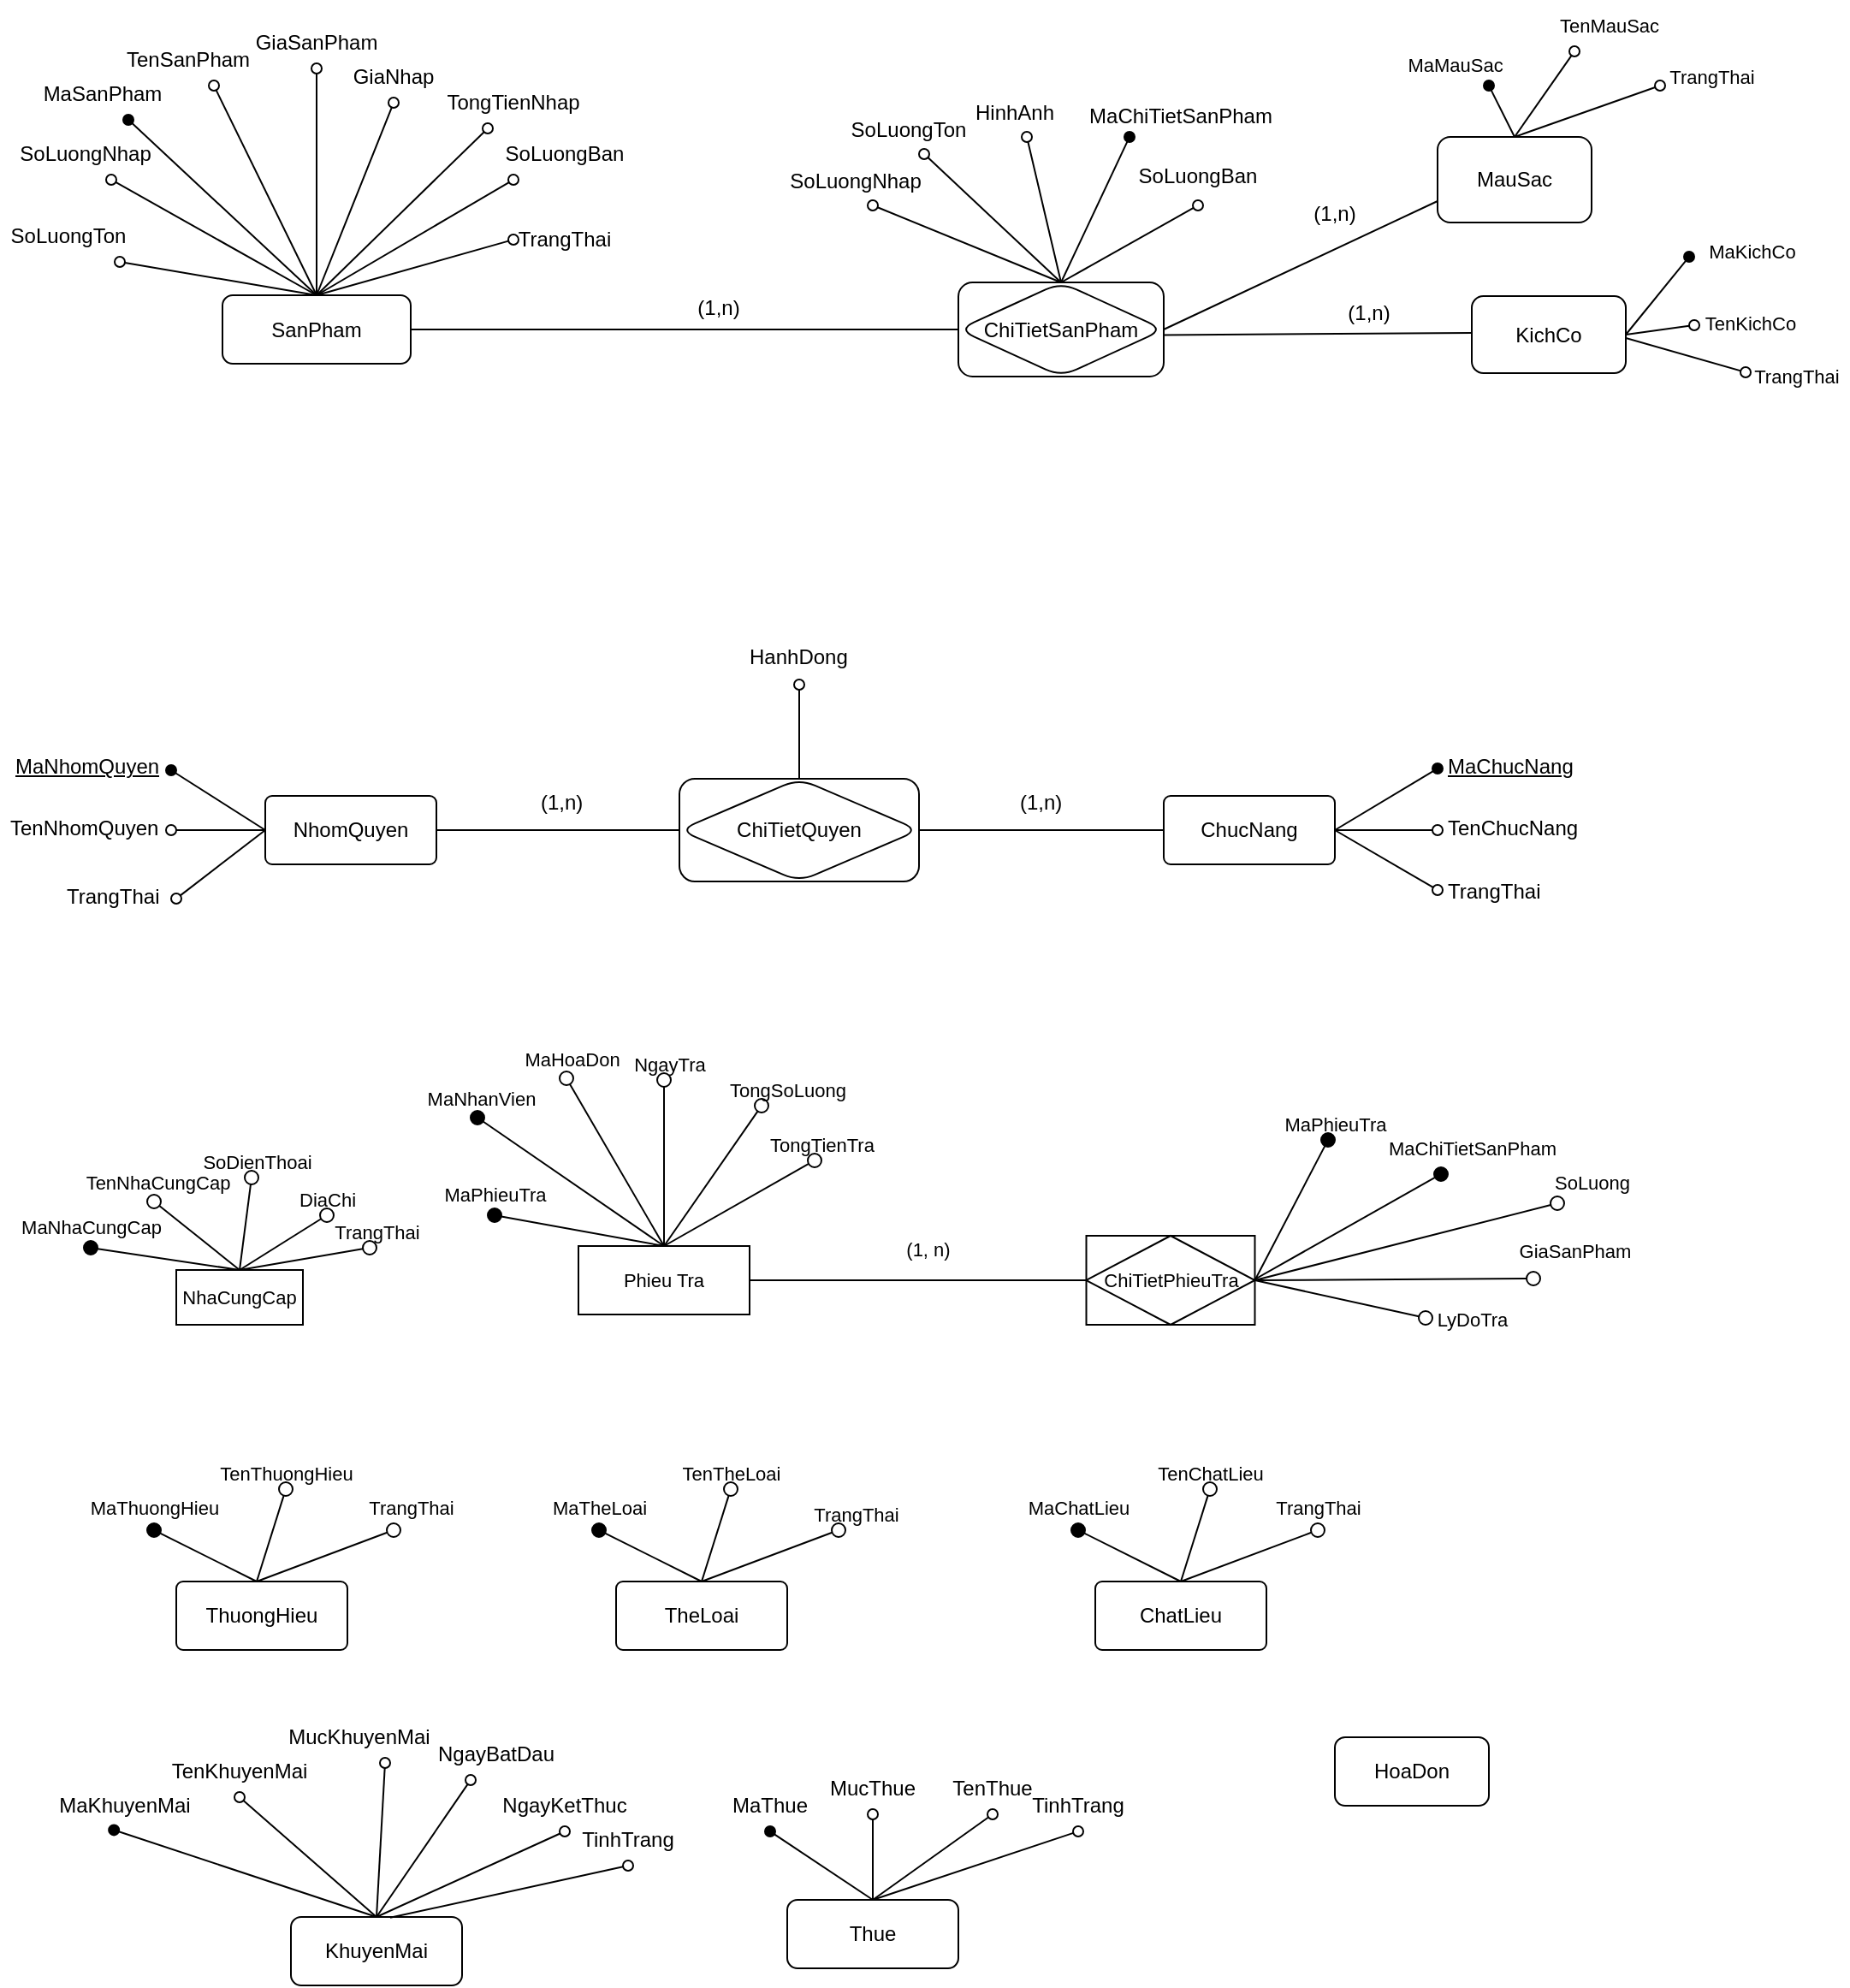 <mxfile version="22.0.4" type="github">
  <diagram name="Trang-1" id="Xd1AOr_UmLfEILBJ7lOX">
    <mxGraphModel dx="1833" dy="559" grid="1" gridSize="10" guides="1" tooltips="1" connect="1" arrows="1" fold="1" page="1" pageScale="1" pageWidth="827" pageHeight="1169" math="0" shadow="0">
      <root>
        <mxCell id="0" />
        <mxCell id="1" parent="0" />
        <mxCell id="PM242X6e5oSsGlfuOUJ1-1" value="SanPham" style="rounded=1;whiteSpace=wrap;html=1;" parent="1" vertex="1">
          <mxGeometry x="-680" y="242.5" width="110" height="40" as="geometry" />
        </mxCell>
        <mxCell id="PM242X6e5oSsGlfuOUJ1-13" value="" style="endArrow=none;html=1;rounded=0;exitX=0.75;exitY=1;exitDx=0;exitDy=0;entryX=0.5;entryY=0;entryDx=0;entryDy=0;endFill=0;startArrow=oval;startFill=1;" parent="1" source="pC0Z1oo3ewKHqse8sjFG-4" target="PM242X6e5oSsGlfuOUJ1-1" edge="1">
          <mxGeometry width="50" height="50" relative="1" as="geometry">
            <mxPoint x="-685" y="135" as="sourcePoint" />
            <mxPoint x="-340" y="170" as="targetPoint" />
          </mxGeometry>
        </mxCell>
        <mxCell id="PM242X6e5oSsGlfuOUJ1-14" value="" style="endArrow=oval;html=1;rounded=0;exitX=0.5;exitY=0;exitDx=0;exitDy=0;entryX=0.75;entryY=1;entryDx=0;entryDy=0;endFill=0;startArrow=none;startFill=0;" parent="1" source="PM242X6e5oSsGlfuOUJ1-1" target="pC0Z1oo3ewKHqse8sjFG-5" edge="1">
          <mxGeometry width="50" height="50" relative="1" as="geometry">
            <mxPoint x="-390" y="220" as="sourcePoint" />
            <mxPoint x="-685" y="120" as="targetPoint" />
          </mxGeometry>
        </mxCell>
        <mxCell id="PM242X6e5oSsGlfuOUJ1-15" value="" style="endArrow=oval;html=1;rounded=0;exitX=0.5;exitY=0;exitDx=0;exitDy=0;endFill=0;entryX=0.5;entryY=1;entryDx=0;entryDy=0;" parent="1" source="PM242X6e5oSsGlfuOUJ1-1" target="pC0Z1oo3ewKHqse8sjFG-6" edge="1">
          <mxGeometry width="50" height="50" relative="1" as="geometry">
            <mxPoint x="-390" y="220" as="sourcePoint" />
            <mxPoint x="-630" y="120" as="targetPoint" />
          </mxGeometry>
        </mxCell>
        <mxCell id="PM242X6e5oSsGlfuOUJ1-16" value="" style="endArrow=none;html=1;rounded=0;exitX=0.75;exitY=1;exitDx=0;exitDy=0;entryX=0.5;entryY=0;entryDx=0;entryDy=0;endFill=0;startArrow=oval;startFill=0;" parent="1" source="pC0Z1oo3ewKHqse8sjFG-3" target="PM242X6e5oSsGlfuOUJ1-1" edge="1">
          <mxGeometry width="50" height="50" relative="1" as="geometry">
            <mxPoint x="-694" y="160" as="sourcePoint" />
            <mxPoint x="-340" y="170" as="targetPoint" />
          </mxGeometry>
        </mxCell>
        <mxCell id="PM242X6e5oSsGlfuOUJ1-17" value="" style="endArrow=oval;html=1;rounded=0;exitX=0.5;exitY=0;exitDx=0;exitDy=0;entryX=0.5;entryY=1;entryDx=0;entryDy=0;endFill=0;" parent="1" source="PM242X6e5oSsGlfuOUJ1-1" target="pC0Z1oo3ewKHqse8sjFG-7" edge="1">
          <mxGeometry width="50" height="50" relative="1" as="geometry">
            <mxPoint x="-390" y="220" as="sourcePoint" />
            <mxPoint x="-584.749" y="130.678" as="targetPoint" />
          </mxGeometry>
        </mxCell>
        <mxCell id="PM242X6e5oSsGlfuOUJ1-18" value="" style="endArrow=oval;html=1;rounded=0;exitX=0.5;exitY=0;exitDx=0;exitDy=0;entryX=0;entryY=1;entryDx=0;entryDy=0;endFill=0;" parent="1" source="PM242X6e5oSsGlfuOUJ1-1" target="pC0Z1oo3ewKHqse8sjFG-9" edge="1">
          <mxGeometry width="50" height="50" relative="1" as="geometry">
            <mxPoint x="-390" y="220" as="sourcePoint" />
            <mxPoint x="-510" y="160" as="targetPoint" />
          </mxGeometry>
        </mxCell>
        <mxCell id="PM242X6e5oSsGlfuOUJ1-20" value="" style="endArrow=oval;html=1;rounded=0;entryX=0.25;entryY=1;entryDx=0;entryDy=0;endFill=0;exitX=0.5;exitY=0;exitDx=0;exitDy=0;" parent="1" source="PM242X6e5oSsGlfuOUJ1-1" target="pC0Z1oo3ewKHqse8sjFG-8" edge="1">
          <mxGeometry width="50" height="50" relative="1" as="geometry">
            <mxPoint x="-610" y="220" as="sourcePoint" />
            <mxPoint x="-538.87" y="150.178" as="targetPoint" />
          </mxGeometry>
        </mxCell>
        <mxCell id="PM242X6e5oSsGlfuOUJ1-21" value="" style="endArrow=oval;html=1;rounded=0;exitX=0.5;exitY=0;exitDx=0;exitDy=0;entryX=1;entryY=1;entryDx=0;entryDy=0;endFill=0;startArrow=none;startFill=0;" parent="1" source="PM242X6e5oSsGlfuOUJ1-1" target="pC0Z1oo3ewKHqse8sjFG-2" edge="1">
          <mxGeometry width="50" height="50" relative="1" as="geometry">
            <mxPoint x="-360" y="220" as="sourcePoint" />
            <mxPoint x="-730" y="215" as="targetPoint" />
          </mxGeometry>
        </mxCell>
        <mxCell id="PM242X6e5oSsGlfuOUJ1-23" value="" style="endArrow=oval;html=1;rounded=0;exitX=0.5;exitY=0;exitDx=0;exitDy=0;entryX=0;entryY=0.5;entryDx=0;entryDy=0;endFill=0;" parent="1" source="PM242X6e5oSsGlfuOUJ1-1" target="pC0Z1oo3ewKHqse8sjFG-10" edge="1">
          <mxGeometry width="50" height="50" relative="1" as="geometry">
            <mxPoint x="-360" y="220" as="sourcePoint" />
            <mxPoint x="-510" y="205" as="targetPoint" />
          </mxGeometry>
        </mxCell>
        <mxCell id="eqwP9qiOAaN0ATWlcKP6-10" style="edgeStyle=none;shape=connector;rounded=0;orthogonalLoop=1;jettySize=auto;html=1;exitX=1;exitY=0.75;exitDx=0;exitDy=0;entryX=0;entryY=0.5;entryDx=0;entryDy=0;labelBackgroundColor=default;strokeColor=default;align=center;verticalAlign=middle;fontFamily=Helvetica;fontSize=11;fontColor=default;endArrow=none;endFill=0;" parent="1" edge="1">
          <mxGeometry relative="1" as="geometry">
            <mxPoint x="-130" y="265.75" as="sourcePoint" />
            <mxPoint x="50" y="264.5" as="targetPoint" />
          </mxGeometry>
        </mxCell>
        <mxCell id="PM242X6e5oSsGlfuOUJ1-24" value="" style="rounded=1;whiteSpace=wrap;html=1;" parent="1" vertex="1">
          <mxGeometry x="-250" y="235" width="120" height="55" as="geometry" />
        </mxCell>
        <mxCell id="PM242X6e5oSsGlfuOUJ1-26" value="" style="endArrow=oval;html=1;rounded=0;exitX=0.5;exitY=0;exitDx=0;exitDy=0;endFill=0;" parent="1" source="PM242X6e5oSsGlfuOUJ1-24" edge="1">
          <mxGeometry width="50" height="50" relative="1" as="geometry">
            <mxPoint x="-510" y="322.5" as="sourcePoint" />
            <mxPoint x="-210" y="150" as="targetPoint" />
          </mxGeometry>
        </mxCell>
        <mxCell id="PM242X6e5oSsGlfuOUJ1-28" value="" style="endArrow=oval;html=1;rounded=0;exitX=0.5;exitY=0;exitDx=0;exitDy=0;endFill=0;" parent="1" source="PM242X6e5oSsGlfuOUJ1-24" edge="1">
          <mxGeometry width="50" height="50" relative="1" as="geometry">
            <mxPoint x="-360" y="202.5" as="sourcePoint" />
            <mxPoint x="-270" y="160" as="targetPoint" />
          </mxGeometry>
        </mxCell>
        <mxCell id="PM242X6e5oSsGlfuOUJ1-30" value="" style="endArrow=oval;html=1;rounded=0;exitX=0.5;exitY=0;exitDx=0;exitDy=0;endFill=0;" parent="1" source="PM242X6e5oSsGlfuOUJ1-24" edge="1">
          <mxGeometry width="50" height="50" relative="1" as="geometry">
            <mxPoint x="-470" y="162.5" as="sourcePoint" />
            <mxPoint x="-110" y="190" as="targetPoint" />
          </mxGeometry>
        </mxCell>
        <mxCell id="PM242X6e5oSsGlfuOUJ1-32" value="" style="endArrow=oval;html=1;rounded=0;exitX=0.5;exitY=0;exitDx=0;exitDy=0;endFill=0;" parent="1" source="PM242X6e5oSsGlfuOUJ1-24" edge="1">
          <mxGeometry width="50" height="50" relative="1" as="geometry">
            <mxPoint x="-470" y="162.5" as="sourcePoint" />
            <mxPoint x="-300" y="190" as="targetPoint" />
          </mxGeometry>
        </mxCell>
        <mxCell id="eqwP9qiOAaN0ATWlcKP6-11" style="edgeStyle=none;shape=connector;rounded=0;orthogonalLoop=1;jettySize=auto;html=1;exitX=1;exitY=0.5;exitDx=0;exitDy=0;entryX=0;entryY=0.75;entryDx=0;entryDy=0;labelBackgroundColor=default;strokeColor=default;align=center;verticalAlign=middle;fontFamily=Helvetica;fontSize=11;fontColor=default;endArrow=none;endFill=0;" parent="1" source="PM242X6e5oSsGlfuOUJ1-34" target="eqwP9qiOAaN0ATWlcKP6-1" edge="1">
          <mxGeometry relative="1" as="geometry" />
        </mxCell>
        <mxCell id="PM242X6e5oSsGlfuOUJ1-34" value="ChiTietSanPham" style="rhombus;whiteSpace=wrap;html=1;rounded=1;" parent="1" vertex="1">
          <mxGeometry x="-250" y="235" width="120" height="55" as="geometry" />
        </mxCell>
        <mxCell id="eqwP9qiOAaN0ATWlcKP6-12" style="edgeStyle=none;shape=connector;rounded=0;orthogonalLoop=1;jettySize=auto;html=1;labelBackgroundColor=default;strokeColor=default;align=center;verticalAlign=middle;fontFamily=Helvetica;fontSize=11;fontColor=default;endArrow=none;endFill=0;startArrow=oval;startFill=1;entryX=0.5;entryY=0;entryDx=0;entryDy=0;" parent="1" target="eqwP9qiOAaN0ATWlcKP6-1" edge="1">
          <mxGeometry relative="1" as="geometry">
            <mxPoint x="60" y="120" as="sourcePoint" />
          </mxGeometry>
        </mxCell>
        <mxCell id="eqwP9qiOAaN0ATWlcKP6-13" style="edgeStyle=none;shape=connector;rounded=0;orthogonalLoop=1;jettySize=auto;html=1;labelBackgroundColor=default;strokeColor=default;align=center;verticalAlign=middle;fontFamily=Helvetica;fontSize=11;fontColor=default;endArrow=none;endFill=0;startArrow=oval;startFill=0;entryX=0.5;entryY=0;entryDx=0;entryDy=0;" parent="1" target="eqwP9qiOAaN0ATWlcKP6-1" edge="1">
          <mxGeometry relative="1" as="geometry">
            <mxPoint x="110" y="100" as="sourcePoint" />
            <Array as="points" />
          </mxGeometry>
        </mxCell>
        <mxCell id="eqwP9qiOAaN0ATWlcKP6-14" style="edgeStyle=none;shape=connector;rounded=0;orthogonalLoop=1;jettySize=auto;html=1;labelBackgroundColor=default;strokeColor=default;align=center;verticalAlign=middle;fontFamily=Helvetica;fontSize=11;fontColor=default;endArrow=none;endFill=0;startArrow=oval;startFill=0;entryX=0.5;entryY=0;entryDx=0;entryDy=0;" parent="1" edge="1" target="eqwP9qiOAaN0ATWlcKP6-1">
          <mxGeometry relative="1" as="geometry">
            <mxPoint x="110" y="150" as="targetPoint" />
            <mxPoint x="160" y="120" as="sourcePoint" />
          </mxGeometry>
        </mxCell>
        <mxCell id="eqwP9qiOAaN0ATWlcKP6-1" value="MauSac" style="rounded=1;whiteSpace=wrap;html=1;" parent="1" vertex="1">
          <mxGeometry x="30" y="150" width="90" height="50" as="geometry" />
        </mxCell>
        <mxCell id="eqwP9qiOAaN0ATWlcKP6-15" style="edgeStyle=none;shape=connector;rounded=0;orthogonalLoop=1;jettySize=auto;html=1;labelBackgroundColor=default;strokeColor=default;align=center;verticalAlign=middle;fontFamily=Helvetica;fontSize=11;fontColor=default;endArrow=none;endFill=0;startArrow=oval;startFill=1;entryX=1;entryY=0.5;entryDx=0;entryDy=0;" parent="1" target="eqwP9qiOAaN0ATWlcKP6-2" edge="1">
          <mxGeometry relative="1" as="geometry">
            <mxPoint x="177" y="220" as="sourcePoint" />
            <mxPoint x="137" y="245" as="targetPoint" />
          </mxGeometry>
        </mxCell>
        <mxCell id="eqwP9qiOAaN0ATWlcKP6-16" style="edgeStyle=none;shape=connector;rounded=0;orthogonalLoop=1;jettySize=auto;html=1;labelBackgroundColor=default;strokeColor=default;align=center;verticalAlign=middle;fontFamily=Helvetica;fontSize=11;fontColor=default;endArrow=none;endFill=0;startArrow=oval;startFill=0;entryX=1;entryY=0.5;entryDx=0;entryDy=0;" parent="1" target="eqwP9qiOAaN0ATWlcKP6-2" edge="1">
          <mxGeometry relative="1" as="geometry">
            <mxPoint x="180" y="260" as="sourcePoint" />
          </mxGeometry>
        </mxCell>
        <mxCell id="eqwP9qiOAaN0ATWlcKP6-17" style="edgeStyle=none;shape=connector;rounded=0;orthogonalLoop=1;jettySize=auto;html=1;labelBackgroundColor=default;strokeColor=default;align=center;verticalAlign=middle;fontFamily=Helvetica;fontSize=11;fontColor=default;endArrow=none;endFill=0;startArrow=oval;startFill=0;entryX=1;entryY=0.5;entryDx=0;entryDy=0;" parent="1" target="eqwP9qiOAaN0ATWlcKP6-2" edge="1">
          <mxGeometry relative="1" as="geometry">
            <mxPoint x="210" y="287.5" as="sourcePoint" />
            <Array as="points">
              <mxPoint x="140" y="267.5" />
            </Array>
            <mxPoint x="150" y="267.5" as="targetPoint" />
          </mxGeometry>
        </mxCell>
        <mxCell id="eqwP9qiOAaN0ATWlcKP6-2" value="KichCo" style="rounded=1;whiteSpace=wrap;html=1;" parent="1" vertex="1">
          <mxGeometry x="50" y="243" width="90" height="45" as="geometry" />
        </mxCell>
        <mxCell id="eqwP9qiOAaN0ATWlcKP6-18" value="MaKichCo" style="text;html=1;strokeColor=none;fillColor=none;align=center;verticalAlign=middle;whiteSpace=wrap;rounded=0;fontSize=11;fontFamily=Helvetica;fontColor=default;" parent="1" vertex="1">
          <mxGeometry x="184" y="202" width="60" height="30" as="geometry" />
        </mxCell>
        <mxCell id="eqwP9qiOAaN0ATWlcKP6-19" value="TrangThai" style="text;html=1;strokeColor=none;fillColor=none;align=center;verticalAlign=middle;whiteSpace=wrap;rounded=0;fontSize=11;fontFamily=Helvetica;fontColor=default;" parent="1" vertex="1">
          <mxGeometry x="210" y="275" width="60" height="30" as="geometry" />
        </mxCell>
        <mxCell id="eqwP9qiOAaN0ATWlcKP6-20" value="TenKichCo" style="text;html=1;strokeColor=none;fillColor=none;align=center;verticalAlign=middle;whiteSpace=wrap;rounded=0;fontSize=11;fontFamily=Helvetica;fontColor=default;" parent="1" vertex="1">
          <mxGeometry x="183" y="243.5" width="60" height="30" as="geometry" />
        </mxCell>
        <mxCell id="eqwP9qiOAaN0ATWlcKP6-22" value="MaMauSac" style="text;html=1;align=center;verticalAlign=middle;resizable=0;points=[];autosize=1;strokeColor=none;fillColor=none;fontSize=11;fontFamily=Helvetica;fontColor=default;" parent="1" vertex="1">
          <mxGeometry y="92.5" width="80" height="30" as="geometry" />
        </mxCell>
        <mxCell id="eqwP9qiOAaN0ATWlcKP6-23" value="TenMauSac" style="text;html=1;align=center;verticalAlign=middle;resizable=0;points=[];autosize=1;strokeColor=none;fillColor=none;fontSize=11;fontFamily=Helvetica;fontColor=default;" parent="1" vertex="1">
          <mxGeometry x="90" y="70" width="80" height="30" as="geometry" />
        </mxCell>
        <mxCell id="eqwP9qiOAaN0ATWlcKP6-24" value="TrangThai" style="text;html=1;align=center;verticalAlign=middle;resizable=0;points=[];autosize=1;strokeColor=none;fillColor=none;fontSize=11;fontFamily=Helvetica;fontColor=default;" parent="1" vertex="1">
          <mxGeometry x="155" y="100" width="70" height="30" as="geometry" />
        </mxCell>
        <mxCell id="pC0Z1oo3ewKHqse8sjFG-1" value="" style="endArrow=none;html=1;rounded=0;entryX=0;entryY=0.5;entryDx=0;entryDy=0;exitX=1;exitY=0.5;exitDx=0;exitDy=0;" parent="1" source="PM242X6e5oSsGlfuOUJ1-1" target="PM242X6e5oSsGlfuOUJ1-34" edge="1">
          <mxGeometry width="50" height="50" relative="1" as="geometry">
            <mxPoint x="-570" y="259" as="sourcePoint" />
            <mxPoint x="-240" y="259.25" as="targetPoint" />
          </mxGeometry>
        </mxCell>
        <mxCell id="pC0Z1oo3ewKHqse8sjFG-2" value="SoLuongTon" style="text;html=1;strokeColor=none;fillColor=none;align=center;verticalAlign=middle;whiteSpace=wrap;rounded=0;" parent="1" vertex="1">
          <mxGeometry x="-800" y="193" width="60" height="30" as="geometry" />
        </mxCell>
        <mxCell id="pC0Z1oo3ewKHqse8sjFG-3" value="SoLuongNhap" style="text;html=1;strokeColor=none;fillColor=none;align=center;verticalAlign=middle;whiteSpace=wrap;rounded=0;" parent="1" vertex="1">
          <mxGeometry x="-790" y="145" width="60" height="30" as="geometry" />
        </mxCell>
        <mxCell id="pC0Z1oo3ewKHqse8sjFG-4" value="&lt;span style=&quot;border-color: var(--border-color);&quot;&gt;MaSanPham&lt;/span&gt;" style="text;html=1;strokeColor=none;fillColor=none;align=center;verticalAlign=middle;whiteSpace=wrap;rounded=0;" parent="1" vertex="1">
          <mxGeometry x="-780" y="110" width="60" height="30" as="geometry" />
        </mxCell>
        <mxCell id="pC0Z1oo3ewKHqse8sjFG-5" value="TenSanPham" style="text;html=1;strokeColor=none;fillColor=none;align=center;verticalAlign=middle;whiteSpace=wrap;rounded=0;" parent="1" vertex="1">
          <mxGeometry x="-730" y="90" width="60" height="30" as="geometry" />
        </mxCell>
        <mxCell id="pC0Z1oo3ewKHqse8sjFG-6" value="GiaSanPham" style="text;html=1;strokeColor=none;fillColor=none;align=center;verticalAlign=middle;whiteSpace=wrap;rounded=0;" parent="1" vertex="1">
          <mxGeometry x="-655" y="80" width="60" height="30" as="geometry" />
        </mxCell>
        <mxCell id="pC0Z1oo3ewKHqse8sjFG-7" value="GiaNhap" style="text;html=1;strokeColor=none;fillColor=none;align=center;verticalAlign=middle;whiteSpace=wrap;rounded=0;" parent="1" vertex="1">
          <mxGeometry x="-610" y="100" width="60" height="30" as="geometry" />
        </mxCell>
        <mxCell id="pC0Z1oo3ewKHqse8sjFG-8" value="TongTienNhap" style="text;html=1;strokeColor=none;fillColor=none;align=center;verticalAlign=middle;whiteSpace=wrap;rounded=0;" parent="1" vertex="1">
          <mxGeometry x="-540" y="115" width="60" height="30" as="geometry" />
        </mxCell>
        <mxCell id="pC0Z1oo3ewKHqse8sjFG-9" value="SoLuongBan" style="text;html=1;strokeColor=none;fillColor=none;align=center;verticalAlign=middle;whiteSpace=wrap;rounded=0;" parent="1" vertex="1">
          <mxGeometry x="-510" y="145" width="60" height="30" as="geometry" />
        </mxCell>
        <mxCell id="pC0Z1oo3ewKHqse8sjFG-10" value="TrangThai" style="text;html=1;strokeColor=none;fillColor=none;align=center;verticalAlign=middle;whiteSpace=wrap;rounded=0;" parent="1" vertex="1">
          <mxGeometry x="-510" y="195" width="60" height="30" as="geometry" />
        </mxCell>
        <mxCell id="pC0Z1oo3ewKHqse8sjFG-11" value="SoLuongNhap" style="text;html=1;strokeColor=none;fillColor=none;align=center;verticalAlign=middle;whiteSpace=wrap;rounded=0;" parent="1" vertex="1">
          <mxGeometry x="-340" y="160.5" width="60" height="30" as="geometry" />
        </mxCell>
        <mxCell id="pC0Z1oo3ewKHqse8sjFG-12" value="SoLuongTon" style="text;html=1;strokeColor=none;fillColor=none;align=center;verticalAlign=middle;whiteSpace=wrap;rounded=0;" parent="1" vertex="1">
          <mxGeometry x="-309" y="130.5" width="60" height="30" as="geometry" />
        </mxCell>
        <mxCell id="pC0Z1oo3ewKHqse8sjFG-13" value="HinhAnh" style="text;html=1;strokeColor=none;fillColor=none;align=center;verticalAlign=middle;whiteSpace=wrap;rounded=0;" parent="1" vertex="1">
          <mxGeometry x="-247" y="120.5" width="60" height="30" as="geometry" />
        </mxCell>
        <mxCell id="pC0Z1oo3ewKHqse8sjFG-14" value="SoLuongBan" style="text;html=1;strokeColor=none;fillColor=none;align=center;verticalAlign=middle;whiteSpace=wrap;rounded=0;" parent="1" vertex="1">
          <mxGeometry x="-140" y="157.5" width="60" height="30" as="geometry" />
        </mxCell>
        <mxCell id="pC0Z1oo3ewKHqse8sjFG-15" value="" style="endArrow=oval;html=1;rounded=0;exitX=0.5;exitY=0;exitDx=0;exitDy=0;endFill=1;" parent="1" source="PM242X6e5oSsGlfuOUJ1-24" edge="1">
          <mxGeometry width="50" height="50" relative="1" as="geometry">
            <mxPoint x="-260" y="237.5" as="sourcePoint" />
            <mxPoint x="-150" y="150" as="targetPoint" />
          </mxGeometry>
        </mxCell>
        <mxCell id="pC0Z1oo3ewKHqse8sjFG-16" value="MaChiTietSanPham" style="text;html=1;strokeColor=none;fillColor=none;align=center;verticalAlign=middle;whiteSpace=wrap;rounded=0;" parent="1" vertex="1">
          <mxGeometry x="-150" y="122.5" width="60" height="30" as="geometry" />
        </mxCell>
        <mxCell id="BVNFGv_CgjYWGj6abwIu-1" value="(1,n)" style="text;html=1;strokeColor=none;fillColor=none;align=center;verticalAlign=middle;whiteSpace=wrap;rounded=0;" parent="1" vertex="1">
          <mxGeometry x="-420" y="235" width="60" height="30" as="geometry" />
        </mxCell>
        <mxCell id="BVNFGv_CgjYWGj6abwIu-2" value="(1,n)" style="text;html=1;strokeColor=none;fillColor=none;align=center;verticalAlign=middle;whiteSpace=wrap;rounded=0;" parent="1" vertex="1">
          <mxGeometry x="-60" y="180" width="60" height="30" as="geometry" />
        </mxCell>
        <mxCell id="BVNFGv_CgjYWGj6abwIu-3" value="(1,n)" style="text;html=1;strokeColor=none;fillColor=none;align=center;verticalAlign=middle;whiteSpace=wrap;rounded=0;" parent="1" vertex="1">
          <mxGeometry x="-40" y="237.5" width="60" height="30" as="geometry" />
        </mxCell>
        <mxCell id="kI8C-P2lpo28JL7ZCdTE-3" value="NhomQuyen" style="rounded=1;arcSize=10;whiteSpace=wrap;html=1;align=center;" parent="1" vertex="1">
          <mxGeometry x="-655" y="535" width="100" height="40" as="geometry" />
        </mxCell>
        <mxCell id="kI8C-P2lpo28JL7ZCdTE-4" value="ChucNang" style="rounded=1;arcSize=10;whiteSpace=wrap;html=1;align=center;" parent="1" vertex="1">
          <mxGeometry x="-130" y="535" width="100" height="40" as="geometry" />
        </mxCell>
        <mxCell id="kI8C-P2lpo28JL7ZCdTE-5" value="ChiTietQuyen" style="shape=associativeEntity;whiteSpace=wrap;html=1;align=center;rounded=1;" parent="1" vertex="1">
          <mxGeometry x="-413" y="525" width="140" height="60" as="geometry" />
        </mxCell>
        <mxCell id="kI8C-P2lpo28JL7ZCdTE-6" value="MaNhomQuyen" style="text;strokeColor=none;fillColor=none;spacingLeft=4;spacingRight=4;overflow=hidden;rotatable=0;points=[[0,0.5],[1,0.5]];portConstraint=eastwest;fontSize=12;whiteSpace=wrap;html=1;fontStyle=4" parent="1" vertex="1">
          <mxGeometry x="-807" y="504" width="100" height="30" as="geometry" />
        </mxCell>
        <mxCell id="kI8C-P2lpo28JL7ZCdTE-7" value="TenNhomQuyen" style="text;strokeColor=none;fillColor=none;spacingLeft=4;spacingRight=4;overflow=hidden;rotatable=0;points=[[0,0.5],[1,0.5]];portConstraint=eastwest;fontSize=12;whiteSpace=wrap;html=1;" parent="1" vertex="1">
          <mxGeometry x="-810" y="540" width="100" height="30" as="geometry" />
        </mxCell>
        <mxCell id="kI8C-P2lpo28JL7ZCdTE-8" value="TrangThai" style="text;strokeColor=none;fillColor=none;spacingLeft=4;spacingRight=4;overflow=hidden;rotatable=0;points=[[0,0.5],[1,0.5]];portConstraint=eastwest;fontSize=12;whiteSpace=wrap;html=1;" parent="1" vertex="1">
          <mxGeometry x="-777" y="580" width="70" height="30" as="geometry" />
        </mxCell>
        <mxCell id="kI8C-P2lpo28JL7ZCdTE-9" value="TrangThai" style="text;strokeColor=none;fillColor=none;spacingLeft=4;spacingRight=4;overflow=hidden;rotatable=0;points=[[0,0.5],[1,0.5]];portConstraint=eastwest;fontSize=12;whiteSpace=wrap;html=1;" parent="1" vertex="1">
          <mxGeometry x="30" y="577" width="70" height="30" as="geometry" />
        </mxCell>
        <mxCell id="kI8C-P2lpo28JL7ZCdTE-10" value="MaChucNang" style="text;strokeColor=none;fillColor=none;spacingLeft=4;spacingRight=4;overflow=hidden;rotatable=0;points=[[0,0.5],[1,0.5]];portConstraint=eastwest;fontSize=12;whiteSpace=wrap;html=1;fontStyle=4" parent="1" vertex="1">
          <mxGeometry x="30" y="504" width="90" height="30" as="geometry" />
        </mxCell>
        <mxCell id="kI8C-P2lpo28JL7ZCdTE-11" value="TenChucNang" style="text;strokeColor=none;fillColor=none;spacingLeft=4;spacingRight=4;overflow=hidden;rotatable=0;points=[[0,0.5],[1,0.5]];portConstraint=eastwest;fontSize=12;whiteSpace=wrap;html=1;" parent="1" vertex="1">
          <mxGeometry x="30" y="540" width="90" height="30" as="geometry" />
        </mxCell>
        <mxCell id="kI8C-P2lpo28JL7ZCdTE-12" value="HanhDong" style="text;strokeColor=none;fillColor=none;spacingLeft=4;spacingRight=4;overflow=hidden;rotatable=0;points=[[0,0.5],[1,0.5]];portConstraint=eastwest;fontSize=12;whiteSpace=wrap;html=1;" parent="1" vertex="1">
          <mxGeometry x="-378" y="440" width="70" height="30" as="geometry" />
        </mxCell>
        <mxCell id="kI8C-P2lpo28JL7ZCdTE-14" value="" style="endArrow=none;html=1;rounded=0;entryX=0.5;entryY=0;entryDx=0;entryDy=0;startArrow=oval;startFill=0;" parent="1" target="kI8C-P2lpo28JL7ZCdTE-5" edge="1" source="kI8C-P2lpo28JL7ZCdTE-12">
          <mxGeometry relative="1" as="geometry">
            <mxPoint x="-343" y="470" as="sourcePoint" />
            <mxPoint x="-260" y="420" as="targetPoint" />
          </mxGeometry>
        </mxCell>
        <mxCell id="kI8C-P2lpo28JL7ZCdTE-15" value="" style="endArrow=none;html=1;rounded=0;entryX=0;entryY=0.5;entryDx=0;entryDy=0;startArrow=oval;startFill=1;" parent="1" target="kI8C-P2lpo28JL7ZCdTE-3" edge="1">
          <mxGeometry relative="1" as="geometry">
            <mxPoint x="-710" y="520" as="sourcePoint" />
            <mxPoint x="-430" y="490" as="targetPoint" />
          </mxGeometry>
        </mxCell>
        <mxCell id="kI8C-P2lpo28JL7ZCdTE-16" value="" style="endArrow=none;html=1;rounded=0;entryX=0;entryY=0.5;entryDx=0;entryDy=0;exitX=1;exitY=0.5;exitDx=0;exitDy=0;startArrow=oval;startFill=0;" parent="1" source="kI8C-P2lpo28JL7ZCdTE-7" target="kI8C-P2lpo28JL7ZCdTE-3" edge="1">
          <mxGeometry relative="1" as="geometry">
            <mxPoint x="-590" y="490" as="sourcePoint" />
            <mxPoint x="-430" y="490" as="targetPoint" />
          </mxGeometry>
        </mxCell>
        <mxCell id="kI8C-P2lpo28JL7ZCdTE-17" value="" style="endArrow=none;html=1;rounded=0;entryX=0;entryY=0.5;entryDx=0;entryDy=0;startArrow=oval;startFill=0;exitX=1;exitY=0.5;exitDx=0;exitDy=0;" parent="1" source="kI8C-P2lpo28JL7ZCdTE-8" target="kI8C-P2lpo28JL7ZCdTE-3" edge="1">
          <mxGeometry relative="1" as="geometry">
            <mxPoint x="-711" y="582" as="sourcePoint" />
            <mxPoint x="-430" y="490" as="targetPoint" />
          </mxGeometry>
        </mxCell>
        <mxCell id="kI8C-P2lpo28JL7ZCdTE-19" value="" style="endArrow=none;html=1;rounded=0;entryX=1;entryY=0.5;entryDx=0;entryDy=0;exitX=0;exitY=0.5;exitDx=0;exitDy=0;startArrow=oval;startFill=0;" parent="1" source="kI8C-P2lpo28JL7ZCdTE-11" target="kI8C-P2lpo28JL7ZCdTE-4" edge="1">
          <mxGeometry relative="1" as="geometry">
            <mxPoint x="-590" y="490" as="sourcePoint" />
            <mxPoint x="-430" y="490" as="targetPoint" />
          </mxGeometry>
        </mxCell>
        <mxCell id="kI8C-P2lpo28JL7ZCdTE-20" value="" style="endArrow=none;html=1;rounded=0;entryX=1;entryY=0.5;entryDx=0;entryDy=0;exitX=0;exitY=0.5;exitDx=0;exitDy=0;startArrow=oval;startFill=1;" parent="1" source="kI8C-P2lpo28JL7ZCdTE-10" target="kI8C-P2lpo28JL7ZCdTE-4" edge="1">
          <mxGeometry relative="1" as="geometry">
            <mxPoint x="-590" y="490" as="sourcePoint" />
            <mxPoint x="-430" y="490" as="targetPoint" />
          </mxGeometry>
        </mxCell>
        <mxCell id="kI8C-P2lpo28JL7ZCdTE-21" value="" style="endArrow=none;html=1;rounded=0;entryX=1;entryY=0.5;entryDx=0;entryDy=0;startArrow=oval;startFill=0;" parent="1" target="kI8C-P2lpo28JL7ZCdTE-4" edge="1">
          <mxGeometry relative="1" as="geometry">
            <mxPoint x="30" y="590" as="sourcePoint" />
            <mxPoint x="-430" y="490" as="targetPoint" />
          </mxGeometry>
        </mxCell>
        <mxCell id="kI8C-P2lpo28JL7ZCdTE-22" value="" style="endArrow=none;html=1;rounded=0;exitX=1;exitY=0.5;exitDx=0;exitDy=0;entryX=0;entryY=0.5;entryDx=0;entryDy=0;" parent="1" source="kI8C-P2lpo28JL7ZCdTE-3" target="kI8C-P2lpo28JL7ZCdTE-5" edge="1">
          <mxGeometry relative="1" as="geometry">
            <mxPoint x="-590" y="490" as="sourcePoint" />
            <mxPoint x="-430" y="490" as="targetPoint" />
          </mxGeometry>
        </mxCell>
        <mxCell id="kI8C-P2lpo28JL7ZCdTE-23" value="" style="endArrow=none;html=1;rounded=0;exitX=1;exitY=0.5;exitDx=0;exitDy=0;entryX=0;entryY=0.5;entryDx=0;entryDy=0;" parent="1" source="kI8C-P2lpo28JL7ZCdTE-5" target="kI8C-P2lpo28JL7ZCdTE-4" edge="1">
          <mxGeometry relative="1" as="geometry">
            <mxPoint x="-590" y="490" as="sourcePoint" />
            <mxPoint x="-430" y="490" as="targetPoint" />
          </mxGeometry>
        </mxCell>
        <mxCell id="kI8C-P2lpo28JL7ZCdTE-24" value="(1,n)" style="text;strokeColor=none;fillColor=none;spacingLeft=4;spacingRight=4;overflow=hidden;rotatable=0;points=[[0,0.5],[1,0.5]];portConstraint=eastwest;fontSize=12;whiteSpace=wrap;html=1;" parent="1" vertex="1">
          <mxGeometry x="-500" y="525" width="40" height="30" as="geometry" />
        </mxCell>
        <mxCell id="kI8C-P2lpo28JL7ZCdTE-26" value="(1,n)" style="text;strokeColor=none;fillColor=none;spacingLeft=4;spacingRight=4;overflow=hidden;rotatable=0;points=[[0,0.5],[1,0.5]];portConstraint=eastwest;fontSize=12;whiteSpace=wrap;html=1;" parent="1" vertex="1">
          <mxGeometry x="-220" y="525" width="40" height="30" as="geometry" />
        </mxCell>
        <mxCell id="gwcHlAAq_XRkoSkCd16b-1" value="NhaCungCap" style="whiteSpace=wrap;html=1;align=center;fontSize=11;" parent="1" vertex="1">
          <mxGeometry x="-707" y="812" width="74" height="32" as="geometry" />
        </mxCell>
        <mxCell id="gwcHlAAq_XRkoSkCd16b-2" value="Phieu Tra" style="whiteSpace=wrap;html=1;align=center;fontSize=11;" parent="1" vertex="1">
          <mxGeometry x="-472" y="798" width="100" height="40" as="geometry" />
        </mxCell>
        <mxCell id="gwcHlAAq_XRkoSkCd16b-3" value="ChiTietPhieuTra" style="shape=associativeEntity;whiteSpace=wrap;html=1;align=center;fontSize=11;" parent="1" vertex="1">
          <mxGeometry x="-175.25" y="792" width="98.5" height="52" as="geometry" />
        </mxCell>
        <mxCell id="gwcHlAAq_XRkoSkCd16b-4" style="edgeStyle=none;curved=1;rounded=0;orthogonalLoop=1;jettySize=auto;html=1;exitX=0.5;exitY=0;exitDx=0;exitDy=0;fontSize=11;startSize=8;endSize=8;" parent="1" edge="1">
          <mxGeometry relative="1" as="geometry">
            <mxPoint x="-527" y="756" as="sourcePoint" />
            <mxPoint x="-527" y="756" as="targetPoint" />
          </mxGeometry>
        </mxCell>
        <mxCell id="gwcHlAAq_XRkoSkCd16b-7" value="" style="endArrow=none;html=1;rounded=0;fontSize=11;startSize=8;endSize=8;curved=1;entryX=1;entryY=0.5;entryDx=0;entryDy=0;exitX=0;exitY=0.5;exitDx=0;exitDy=0;" parent="1" source="gwcHlAAq_XRkoSkCd16b-3" target="gwcHlAAq_XRkoSkCd16b-2" edge="1">
          <mxGeometry width="50" height="50" relative="1" as="geometry">
            <mxPoint x="-322" y="817" as="sourcePoint" />
            <mxPoint x="-437" y="829" as="targetPoint" />
          </mxGeometry>
        </mxCell>
        <mxCell id="gwcHlAAq_XRkoSkCd16b-8" value="(1, n)" style="text;html=1;align=center;verticalAlign=middle;resizable=0;points=[];autosize=1;strokeColor=none;fillColor=none;fontSize=11;" parent="1" vertex="1">
          <mxGeometry x="-290" y="787" width="44" height="25" as="geometry" />
        </mxCell>
        <mxCell id="gwcHlAAq_XRkoSkCd16b-10" value="MaNhanVien" style="html=1;verticalAlign=bottom;labelBackgroundColor=none;startArrow=oval;startFill=1;startSize=8;endArrow=none;rounded=0;fillColor=#FFFFFF;strokeColor=#000000;entryX=0.5;entryY=0;entryDx=0;entryDy=0;" parent="1" target="gwcHlAAq_XRkoSkCd16b-2" edge="1">
          <mxGeometry x="-1" y="3" relative="1" as="geometry">
            <mxPoint x="-531" y="723" as="sourcePoint" />
            <mxPoint x="-401" y="648" as="targetPoint" />
          </mxGeometry>
        </mxCell>
        <mxCell id="gwcHlAAq_XRkoSkCd16b-11" value="MaPhieuTra" style="verticalAlign=bottom;labelBackgroundColor=none;startArrow=oval;startFill=1;startSize=8;endArrow=none;rounded=0;strokeColor=#000000;entryX=0.5;entryY=0;entryDx=0;entryDy=0;" parent="1" target="gwcHlAAq_XRkoSkCd16b-2" edge="1">
          <mxGeometry x="-1" y="3" relative="1" as="geometry">
            <mxPoint x="-521" y="780" as="sourcePoint" />
            <mxPoint x="-452" y="735" as="targetPoint" />
            <mxPoint as="offset" />
          </mxGeometry>
        </mxCell>
        <mxCell id="gwcHlAAq_XRkoSkCd16b-12" value="MaHoaDon" style="html=1;verticalAlign=bottom;labelBackgroundColor=none;startArrow=oval;startFill=0;startSize=8;endArrow=none;rounded=0;entryX=0.5;entryY=0;entryDx=0;entryDy=0;" parent="1" target="gwcHlAAq_XRkoSkCd16b-2" edge="1">
          <mxGeometry x="-1" y="3" relative="1" as="geometry">
            <mxPoint x="-479" y="700" as="sourcePoint" />
            <mxPoint x="-300" y="665" as="targetPoint" />
          </mxGeometry>
        </mxCell>
        <mxCell id="gwcHlAAq_XRkoSkCd16b-13" value="SoDienThoai" style="html=1;verticalAlign=bottom;labelBackgroundColor=none;startArrow=oval;startFill=0;startSize=8;endArrow=none;rounded=0;entryX=0.5;entryY=0;entryDx=0;entryDy=0;" parent="1" target="gwcHlAAq_XRkoSkCd16b-1" edge="1">
          <mxGeometry x="-1" y="3" relative="1" as="geometry">
            <mxPoint x="-663" y="758" as="sourcePoint" />
            <mxPoint x="-316" y="956" as="targetPoint" />
          </mxGeometry>
        </mxCell>
        <mxCell id="gwcHlAAq_XRkoSkCd16b-14" value="TenNhaCungCap" style="html=1;verticalAlign=bottom;labelBackgroundColor=none;startArrow=oval;startFill=0;startSize=8;endArrow=none;rounded=0;entryX=0.5;entryY=0;entryDx=0;entryDy=0;" parent="1" target="gwcHlAAq_XRkoSkCd16b-1" edge="1">
          <mxGeometry x="-1" y="3" relative="1" as="geometry">
            <mxPoint x="-720" y="772" as="sourcePoint" />
            <mxPoint x="-566" y="732" as="targetPoint" />
            <mxPoint as="offset" />
          </mxGeometry>
        </mxCell>
        <mxCell id="gwcHlAAq_XRkoSkCd16b-15" value="MaNhaCungCap" style="html=1;verticalAlign=bottom;labelBackgroundColor=none;startArrow=oval;startFill=1;startSize=8;endArrow=none;rounded=0;entryX=0.5;entryY=0;entryDx=0;entryDy=0;" parent="1" target="gwcHlAAq_XRkoSkCd16b-1" edge="1">
          <mxGeometry x="-1" y="3" relative="1" as="geometry">
            <mxPoint x="-757" y="799" as="sourcePoint" />
            <mxPoint x="-630" y="756" as="targetPoint" />
          </mxGeometry>
        </mxCell>
        <mxCell id="gwcHlAAq_XRkoSkCd16b-16" value="GiaSanPham" style="html=1;verticalAlign=bottom;labelBackgroundColor=none;startArrow=oval;startFill=0;startSize=8;endArrow=none;rounded=0;entryX=1;entryY=0.5;entryDx=0;entryDy=0;" parent="1" target="gwcHlAAq_XRkoSkCd16b-3" edge="1">
          <mxGeometry x="-1" y="-25" relative="1" as="geometry">
            <mxPoint x="86" y="817" as="sourcePoint" />
            <mxPoint x="299" y="984" as="targetPoint" />
            <mxPoint x="24" y="18" as="offset" />
          </mxGeometry>
        </mxCell>
        <mxCell id="gwcHlAAq_XRkoSkCd16b-17" value="SoLuong" style="html=1;verticalAlign=bottom;labelBackgroundColor=none;startArrow=oval;startFill=0;startSize=8;endArrow=none;rounded=0;entryX=1;entryY=0.5;entryDx=0;entryDy=0;" parent="1" target="gwcHlAAq_XRkoSkCd16b-3" edge="1">
          <mxGeometry x="-1" y="20" relative="1" as="geometry">
            <mxPoint x="100" y="773" as="sourcePoint" />
            <mxPoint x="251" y="1006" as="targetPoint" />
            <mxPoint x="15" y="-22" as="offset" />
          </mxGeometry>
        </mxCell>
        <mxCell id="gwcHlAAq_XRkoSkCd16b-18" value="LyDoTra" style="html=1;verticalAlign=bottom;labelBackgroundColor=none;startArrow=oval;startFill=0;startSize=8;endArrow=none;rounded=0;entryX=1;entryY=0.5;entryDx=0;entryDy=0;" parent="1" target="gwcHlAAq_XRkoSkCd16b-3" edge="1">
          <mxGeometry x="-1" y="29" relative="1" as="geometry">
            <mxPoint x="23" y="840" as="sourcePoint" />
            <mxPoint x="295" y="944.23" as="targetPoint" />
            <mxPoint x="33" y="-18" as="offset" />
          </mxGeometry>
        </mxCell>
        <mxCell id="gwcHlAAq_XRkoSkCd16b-19" value="MaChiTietSanPham" style="html=1;verticalAlign=bottom;labelBackgroundColor=none;startArrow=oval;startFill=1;startSize=8;endArrow=none;rounded=0;entryX=1;entryY=0.5;entryDx=0;entryDy=0;" parent="1" edge="1">
          <mxGeometry x="-1" y="19" relative="1" as="geometry">
            <mxPoint x="32" y="756" as="sourcePoint" />
            <mxPoint x="-77.75" y="818" as="targetPoint" />
            <mxPoint x="9" y="-23" as="offset" />
          </mxGeometry>
        </mxCell>
        <mxCell id="gwcHlAAq_XRkoSkCd16b-20" value="MaPhieuTra" style="html=1;verticalAlign=bottom;labelBackgroundColor=none;startArrow=oval;startFill=1;startSize=8;endArrow=none;rounded=0;entryX=1;entryY=0.5;entryDx=0;entryDy=0;" parent="1" target="gwcHlAAq_XRkoSkCd16b-3" edge="1">
          <mxGeometry x="-1" y="4" relative="1" as="geometry">
            <mxPoint x="-34" y="736" as="sourcePoint" />
            <mxPoint x="301" y="911" as="targetPoint" />
            <mxPoint y="-2" as="offset" />
          </mxGeometry>
        </mxCell>
        <mxCell id="gwcHlAAq_XRkoSkCd16b-21" value="TongTienTra" style="html=1;verticalAlign=bottom;labelBackgroundColor=none;startArrow=oval;startFill=0;startSize=8;endArrow=none;rounded=0;entryX=0.5;entryY=0;entryDx=0;entryDy=0;" parent="1" target="gwcHlAAq_XRkoSkCd16b-2" edge="1">
          <mxGeometry x="-1" y="4" relative="1" as="geometry">
            <mxPoint x="-334" y="748" as="sourcePoint" />
            <mxPoint x="60" y="888" as="targetPoint" />
            <mxPoint x="2" y="-3" as="offset" />
          </mxGeometry>
        </mxCell>
        <mxCell id="gwcHlAAq_XRkoSkCd16b-22" value="TongSoLuong" style="html=1;verticalAlign=bottom;labelBackgroundColor=none;startArrow=oval;startFill=0;startSize=8;endArrow=none;rounded=0;entryX=0.5;entryY=0;entryDx=0;entryDy=0;" parent="1" target="gwcHlAAq_XRkoSkCd16b-2" edge="1">
          <mxGeometry x="-1" y="15" relative="1" as="geometry">
            <mxPoint x="-365" y="716" as="sourcePoint" />
            <mxPoint x="-321" y="647" as="targetPoint" />
            <mxPoint x="3" y="-9" as="offset" />
          </mxGeometry>
        </mxCell>
        <mxCell id="gwcHlAAq_XRkoSkCd16b-23" value="NgayTra" style="html=1;verticalAlign=bottom;labelBackgroundColor=none;startArrow=oval;startFill=0;startSize=8;endArrow=none;rounded=0;entryX=0.5;entryY=0;entryDx=0;entryDy=0;" parent="1" target="gwcHlAAq_XRkoSkCd16b-2" edge="1">
          <mxGeometry x="-1" y="3" relative="1" as="geometry">
            <mxPoint x="-422" y="701" as="sourcePoint" />
            <mxPoint x="15" y="855" as="targetPoint" />
          </mxGeometry>
        </mxCell>
        <mxCell id="gwcHlAAq_XRkoSkCd16b-24" value="TrangThai" style="html=1;verticalAlign=bottom;labelBackgroundColor=none;startArrow=oval;startFill=0;startSize=8;endArrow=none;rounded=0;entryX=0.5;entryY=0;entryDx=0;entryDy=0;" parent="1" target="gwcHlAAq_XRkoSkCd16b-1" edge="1">
          <mxGeometry x="-1" y="4" relative="1" as="geometry">
            <mxPoint x="-594" y="799" as="sourcePoint" />
            <mxPoint x="-351" y="1038" as="targetPoint" />
            <mxPoint x="3" y="-4" as="offset" />
          </mxGeometry>
        </mxCell>
        <mxCell id="gwcHlAAq_XRkoSkCd16b-25" value="DiaChi" style="html=1;verticalAlign=bottom;labelBackgroundColor=none;startArrow=oval;startFill=0;startSize=8;endArrow=none;rounded=0;entryX=0.5;entryY=0;entryDx=0;entryDy=0;" parent="1" target="gwcHlAAq_XRkoSkCd16b-1" edge="1">
          <mxGeometry x="-1" relative="1" as="geometry">
            <mxPoint x="-619" y="780" as="sourcePoint" />
            <mxPoint x="-619" y="775" as="targetPoint" />
            <mxPoint as="offset" />
          </mxGeometry>
        </mxCell>
        <mxCell id="r-frM_LWvgX4qFjNqL1R-6" value="TenThuongHieu" style="html=1;verticalAlign=bottom;labelBackgroundColor=none;startArrow=oval;startFill=0;startSize=8;endArrow=none;rounded=0;" parent="1" edge="1">
          <mxGeometry x="-1" relative="1" as="geometry">
            <mxPoint x="-643" y="940" as="sourcePoint" />
            <mxPoint x="-660" y="994" as="targetPoint" />
            <mxPoint as="offset" />
          </mxGeometry>
        </mxCell>
        <mxCell id="r-frM_LWvgX4qFjNqL1R-7" value="TrangThai" style="html=1;verticalAlign=bottom;labelBackgroundColor=none;startArrow=oval;startFill=0;startSize=8;endArrow=none;rounded=0;" parent="1" edge="1">
          <mxGeometry x="-1" y="-11" relative="1" as="geometry">
            <mxPoint x="-580" y="964" as="sourcePoint" />
            <mxPoint x="-660" y="994" as="targetPoint" />
            <mxPoint x="14" y="6" as="offset" />
          </mxGeometry>
        </mxCell>
        <mxCell id="r-frM_LWvgX4qFjNqL1R-8" value="MaThuongHieu" style="html=1;verticalAlign=bottom;labelBackgroundColor=none;startArrow=oval;startFill=1;startSize=8;endArrow=none;rounded=0;entryX=0.5;entryY=0;entryDx=0;entryDy=0;" parent="1" edge="1">
          <mxGeometry x="-1" y="4" relative="1" as="geometry">
            <mxPoint x="-720" y="964" as="sourcePoint" />
            <mxPoint x="-660" y="994" as="targetPoint" />
            <mxPoint x="-2" as="offset" />
          </mxGeometry>
        </mxCell>
        <mxCell id="r-frM_LWvgX4qFjNqL1R-15" value="TenTheLoai" style="html=1;verticalAlign=bottom;labelBackgroundColor=none;startArrow=oval;startFill=0;startSize=8;endArrow=none;rounded=0;" parent="1" edge="1">
          <mxGeometry x="-1" relative="1" as="geometry">
            <mxPoint x="-383" y="940" as="sourcePoint" />
            <mxPoint x="-400" y="994" as="targetPoint" />
            <mxPoint as="offset" />
          </mxGeometry>
        </mxCell>
        <mxCell id="r-frM_LWvgX4qFjNqL1R-16" value="TrangThai" style="html=1;verticalAlign=bottom;labelBackgroundColor=none;startArrow=oval;startFill=0;startSize=8;endArrow=none;rounded=0;" parent="1" edge="1">
          <mxGeometry x="-1" y="10" relative="1" as="geometry">
            <mxPoint x="-320" y="964" as="sourcePoint" />
            <mxPoint x="-400" y="994" as="targetPoint" />
            <mxPoint x="6" y="-9" as="offset" />
          </mxGeometry>
        </mxCell>
        <mxCell id="r-frM_LWvgX4qFjNqL1R-17" value="MaTheLoai" style="html=1;verticalAlign=bottom;labelBackgroundColor=none;startArrow=oval;startFill=1;startSize=8;endArrow=none;rounded=0;entryX=0.5;entryY=0;entryDx=0;entryDy=0;" parent="1" edge="1">
          <mxGeometry x="-1" y="4" relative="1" as="geometry">
            <mxPoint x="-460" y="964" as="sourcePoint" />
            <mxPoint x="-400" y="994" as="targetPoint" />
            <mxPoint x="-2" as="offset" />
          </mxGeometry>
        </mxCell>
        <mxCell id="r-frM_LWvgX4qFjNqL1R-18" value="TenChatLieu" style="html=1;verticalAlign=bottom;labelBackgroundColor=none;startArrow=oval;startFill=0;startSize=8;endArrow=none;rounded=0;" parent="1" edge="1">
          <mxGeometry x="-1" relative="1" as="geometry">
            <mxPoint x="-103" y="940" as="sourcePoint" />
            <mxPoint x="-120" y="994" as="targetPoint" />
            <mxPoint as="offset" />
          </mxGeometry>
        </mxCell>
        <mxCell id="r-frM_LWvgX4qFjNqL1R-19" value="TrangThai" style="html=1;verticalAlign=bottom;labelBackgroundColor=none;startArrow=oval;startFill=0;startSize=8;endArrow=none;rounded=0;" parent="1" edge="1">
          <mxGeometry x="-1" y="-4" relative="1" as="geometry">
            <mxPoint x="-40" y="964" as="sourcePoint" />
            <mxPoint x="-120" y="994" as="targetPoint" />
            <mxPoint x="1" as="offset" />
          </mxGeometry>
        </mxCell>
        <mxCell id="r-frM_LWvgX4qFjNqL1R-20" value="MaChatLieu" style="html=1;verticalAlign=bottom;labelBackgroundColor=none;startArrow=oval;startFill=1;startSize=8;endArrow=none;rounded=0;entryX=0.5;entryY=0;entryDx=0;entryDy=0;" parent="1" edge="1">
          <mxGeometry x="-1" y="4" relative="1" as="geometry">
            <mxPoint x="-180" y="964" as="sourcePoint" />
            <mxPoint x="-120" y="994" as="targetPoint" />
            <mxPoint x="-2" as="offset" />
          </mxGeometry>
        </mxCell>
        <mxCell id="r-frM_LWvgX4qFjNqL1R-21" value="ThuongHieu" style="rounded=1;arcSize=10;whiteSpace=wrap;html=1;align=center;" parent="1" vertex="1">
          <mxGeometry x="-707" y="994" width="100" height="40" as="geometry" />
        </mxCell>
        <mxCell id="r-frM_LWvgX4qFjNqL1R-22" value="TheLoai" style="rounded=1;arcSize=10;whiteSpace=wrap;html=1;align=center;" parent="1" vertex="1">
          <mxGeometry x="-450" y="994" width="100" height="40" as="geometry" />
        </mxCell>
        <mxCell id="r-frM_LWvgX4qFjNqL1R-23" value="ChatLieu" style="rounded=1;arcSize=10;whiteSpace=wrap;html=1;align=center;" parent="1" vertex="1">
          <mxGeometry x="-170" y="994" width="100" height="40" as="geometry" />
        </mxCell>
        <mxCell id="Dkv6TsYvIZMcSx40drt8-1" value="KhuyenMai" style="rounded=1;whiteSpace=wrap;html=1;" vertex="1" parent="1">
          <mxGeometry x="-640" y="1190" width="100" height="40" as="geometry" />
        </mxCell>
        <mxCell id="Dkv6TsYvIZMcSx40drt8-2" value="Thue" style="rounded=1;whiteSpace=wrap;html=1;" vertex="1" parent="1">
          <mxGeometry x="-350" y="1180" width="100" height="40" as="geometry" />
        </mxCell>
        <mxCell id="Dkv6TsYvIZMcSx40drt8-3" value="HoaDon" style="rounded=1;whiteSpace=wrap;html=1;" vertex="1" parent="1">
          <mxGeometry x="-30" y="1085" width="90" height="40" as="geometry" />
        </mxCell>
        <mxCell id="Dkv6TsYvIZMcSx40drt8-5" value="" style="endArrow=oval;html=1;rounded=0;exitX=0.5;exitY=0;exitDx=0;exitDy=0;entryX=0.393;entryY=0.973;entryDx=0;entryDy=0;entryPerimeter=0;endFill=1;" edge="1" parent="1" source="Dkv6TsYvIZMcSx40drt8-1" target="Dkv6TsYvIZMcSx40drt8-6">
          <mxGeometry width="50" height="50" relative="1" as="geometry">
            <mxPoint x="-310" y="1180" as="sourcePoint" />
            <mxPoint x="-640" y="1110" as="targetPoint" />
          </mxGeometry>
        </mxCell>
        <mxCell id="Dkv6TsYvIZMcSx40drt8-6" value="MaKhuyenMai" style="text;html=1;strokeColor=none;fillColor=none;align=center;verticalAlign=middle;whiteSpace=wrap;rounded=0;" vertex="1" parent="1">
          <mxGeometry x="-767" y="1110" width="60" height="30" as="geometry" />
        </mxCell>
        <mxCell id="Dkv6TsYvIZMcSx40drt8-8" value="" style="endArrow=oval;html=1;rounded=0;exitX=0.5;exitY=0;exitDx=0;exitDy=0;entryX=0.5;entryY=1;entryDx=0;entryDy=0;endFill=0;" edge="1" parent="1" source="Dkv6TsYvIZMcSx40drt8-1" target="Dkv6TsYvIZMcSx40drt8-9">
          <mxGeometry width="50" height="50" relative="1" as="geometry">
            <mxPoint x="-310" y="1180" as="sourcePoint" />
            <mxPoint x="-610" y="1120" as="targetPoint" />
          </mxGeometry>
        </mxCell>
        <mxCell id="Dkv6TsYvIZMcSx40drt8-9" value="TenKhuyenMai" style="text;html=1;strokeColor=none;fillColor=none;align=center;verticalAlign=middle;whiteSpace=wrap;rounded=0;" vertex="1" parent="1">
          <mxGeometry x="-700" y="1090" width="60" height="30" as="geometry" />
        </mxCell>
        <mxCell id="Dkv6TsYvIZMcSx40drt8-10" value="" style="endArrow=oval;html=1;rounded=0;exitX=0.5;exitY=0;exitDx=0;exitDy=0;entryX=0.75;entryY=1;entryDx=0;entryDy=0;endFill=0;" edge="1" parent="1" source="Dkv6TsYvIZMcSx40drt8-1" target="Dkv6TsYvIZMcSx40drt8-11">
          <mxGeometry width="50" height="50" relative="1" as="geometry">
            <mxPoint x="-310" y="1180" as="sourcePoint" />
            <mxPoint x="-600" y="1120" as="targetPoint" />
          </mxGeometry>
        </mxCell>
        <mxCell id="Dkv6TsYvIZMcSx40drt8-11" value="MucKhuyenMai" style="text;html=1;strokeColor=none;fillColor=none;align=center;verticalAlign=middle;whiteSpace=wrap;rounded=0;" vertex="1" parent="1">
          <mxGeometry x="-630" y="1070" width="60" height="30" as="geometry" />
        </mxCell>
        <mxCell id="Dkv6TsYvIZMcSx40drt8-13" value="" style="endArrow=oval;html=1;rounded=0;exitX=0.5;exitY=0;exitDx=0;exitDy=0;entryX=0.25;entryY=1;entryDx=0;entryDy=0;endFill=0;" edge="1" parent="1" source="Dkv6TsYvIZMcSx40drt8-1" target="Dkv6TsYvIZMcSx40drt8-14">
          <mxGeometry width="50" height="50" relative="1" as="geometry">
            <mxPoint x="-310" y="1180" as="sourcePoint" />
            <mxPoint x="-520" y="1150" as="targetPoint" />
          </mxGeometry>
        </mxCell>
        <mxCell id="Dkv6TsYvIZMcSx40drt8-14" value="NgayBatDau" style="text;html=1;strokeColor=none;fillColor=none;align=center;verticalAlign=middle;whiteSpace=wrap;rounded=0;" vertex="1" parent="1">
          <mxGeometry x="-550" y="1080" width="60" height="30" as="geometry" />
        </mxCell>
        <mxCell id="Dkv6TsYvIZMcSx40drt8-15" value="NgayKetThuc" style="text;html=1;strokeColor=none;fillColor=none;align=center;verticalAlign=middle;whiteSpace=wrap;rounded=0;" vertex="1" parent="1">
          <mxGeometry x="-510" y="1110" width="60" height="30" as="geometry" />
        </mxCell>
        <mxCell id="Dkv6TsYvIZMcSx40drt8-16" value="" style="endArrow=oval;html=1;rounded=0;exitX=0.5;exitY=0;exitDx=0;exitDy=0;entryX=0.5;entryY=1;entryDx=0;entryDy=0;endFill=0;" edge="1" parent="1" source="Dkv6TsYvIZMcSx40drt8-1" target="Dkv6TsYvIZMcSx40drt8-15">
          <mxGeometry width="50" height="50" relative="1" as="geometry">
            <mxPoint x="-310" y="1180" as="sourcePoint" />
            <mxPoint x="-260" y="1130" as="targetPoint" />
          </mxGeometry>
        </mxCell>
        <mxCell id="Dkv6TsYvIZMcSx40drt8-17" value="" style="endArrow=oval;html=1;rounded=0;exitX=0.58;exitY=0.01;exitDx=0;exitDy=0;exitPerimeter=0;entryX=0.5;entryY=1;entryDx=0;entryDy=0;endFill=0;" edge="1" parent="1" source="Dkv6TsYvIZMcSx40drt8-1" target="Dkv6TsYvIZMcSx40drt8-18">
          <mxGeometry width="50" height="50" relative="1" as="geometry">
            <mxPoint x="-310" y="1180" as="sourcePoint" />
            <mxPoint x="-460" y="1160" as="targetPoint" />
          </mxGeometry>
        </mxCell>
        <mxCell id="Dkv6TsYvIZMcSx40drt8-18" value="TinhTrang" style="text;html=1;strokeColor=none;fillColor=none;align=center;verticalAlign=middle;whiteSpace=wrap;rounded=0;" vertex="1" parent="1">
          <mxGeometry x="-473" y="1130" width="60" height="30" as="geometry" />
        </mxCell>
        <mxCell id="Dkv6TsYvIZMcSx40drt8-19" value="" style="endArrow=oval;html=1;rounded=0;exitX=0.5;exitY=0;exitDx=0;exitDy=0;entryX=0.5;entryY=1;entryDx=0;entryDy=0;endFill=1;" edge="1" parent="1" source="Dkv6TsYvIZMcSx40drt8-2" target="Dkv6TsYvIZMcSx40drt8-20">
          <mxGeometry width="50" height="50" relative="1" as="geometry">
            <mxPoint x="-310" y="1180" as="sourcePoint" />
            <mxPoint x="-350" y="1140" as="targetPoint" />
          </mxGeometry>
        </mxCell>
        <mxCell id="Dkv6TsYvIZMcSx40drt8-20" value="MaThue" style="text;html=1;strokeColor=none;fillColor=none;align=center;verticalAlign=middle;whiteSpace=wrap;rounded=0;" vertex="1" parent="1">
          <mxGeometry x="-390" y="1110" width="60" height="30" as="geometry" />
        </mxCell>
        <mxCell id="Dkv6TsYvIZMcSx40drt8-21" value="" style="endArrow=oval;html=1;rounded=0;exitX=0.5;exitY=0;exitDx=0;exitDy=0;entryX=0.5;entryY=1;entryDx=0;entryDy=0;endFill=0;" edge="1" parent="1" source="Dkv6TsYvIZMcSx40drt8-2" target="Dkv6TsYvIZMcSx40drt8-22">
          <mxGeometry width="50" height="50" relative="1" as="geometry">
            <mxPoint x="-299" y="1160" as="sourcePoint" />
            <mxPoint x="-290" y="1130" as="targetPoint" />
          </mxGeometry>
        </mxCell>
        <mxCell id="Dkv6TsYvIZMcSx40drt8-22" value="MucThue" style="text;html=1;strokeColor=none;fillColor=none;align=center;verticalAlign=middle;whiteSpace=wrap;rounded=0;" vertex="1" parent="1">
          <mxGeometry x="-330" y="1100" width="60" height="30" as="geometry" />
        </mxCell>
        <mxCell id="Dkv6TsYvIZMcSx40drt8-24" value="TenThue" style="text;html=1;strokeColor=none;fillColor=none;align=center;verticalAlign=middle;whiteSpace=wrap;rounded=0;" vertex="1" parent="1">
          <mxGeometry x="-260" y="1100" width="60" height="30" as="geometry" />
        </mxCell>
        <mxCell id="Dkv6TsYvIZMcSx40drt8-25" value="" style="endArrow=oval;html=1;rounded=0;exitX=0.5;exitY=0;exitDx=0;exitDy=0;entryX=0.5;entryY=1;entryDx=0;entryDy=0;endFill=0;" edge="1" parent="1" source="Dkv6TsYvIZMcSx40drt8-2" target="Dkv6TsYvIZMcSx40drt8-24">
          <mxGeometry width="50" height="50" relative="1" as="geometry">
            <mxPoint x="-310" y="1180" as="sourcePoint" />
            <mxPoint x="-260" y="1130" as="targetPoint" />
          </mxGeometry>
        </mxCell>
        <mxCell id="Dkv6TsYvIZMcSx40drt8-26" value="" style="endArrow=oval;html=1;rounded=0;exitX=0.5;exitY=0;exitDx=0;exitDy=0;entryX=0.5;entryY=1;entryDx=0;entryDy=0;endFill=0;" edge="1" parent="1" source="Dkv6TsYvIZMcSx40drt8-2" target="Dkv6TsYvIZMcSx40drt8-27">
          <mxGeometry width="50" height="50" relative="1" as="geometry">
            <mxPoint x="-300" y="1180" as="sourcePoint" />
            <mxPoint x="-210" y="1150" as="targetPoint" />
          </mxGeometry>
        </mxCell>
        <mxCell id="Dkv6TsYvIZMcSx40drt8-27" value="TinhTrang" style="text;html=1;strokeColor=none;fillColor=none;align=center;verticalAlign=middle;whiteSpace=wrap;rounded=0;" vertex="1" parent="1">
          <mxGeometry x="-210" y="1110" width="60" height="30" as="geometry" />
        </mxCell>
      </root>
    </mxGraphModel>
  </diagram>
</mxfile>
